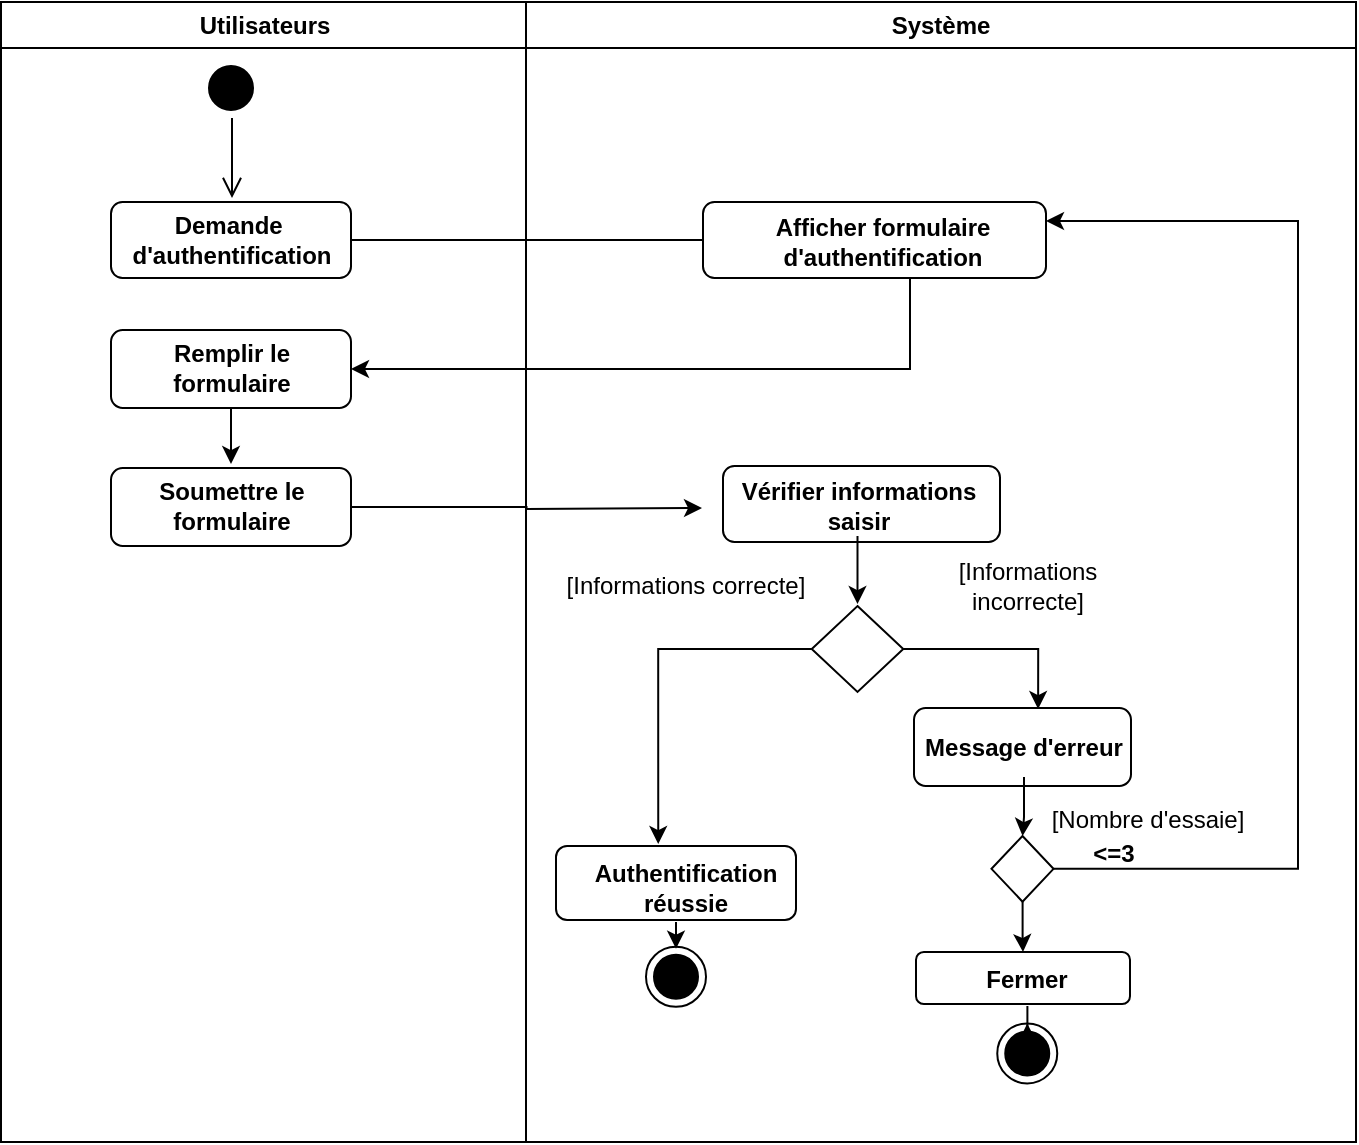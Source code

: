 <mxfile version="26.2.14">
  <diagram name="Page-1" id="e7e014a7-5840-1c2e-5031-d8a46d1fe8dd">
    <mxGraphModel dx="866" dy="519" grid="0" gridSize="10" guides="1" tooltips="1" connect="1" arrows="1" fold="1" page="1" pageScale="1" pageWidth="1169" pageHeight="826" background="none" math="0" shadow="0">
      <root>
        <mxCell id="0" />
        <mxCell id="1" parent="0" />
        <mxCell id="4liQRK5ihqxxpQc1KS3g-41" value="Utilisateurs" style="swimlane;whiteSpace=wrap;movable=1;resizable=1;rotatable=1;deletable=1;editable=1;locked=0;connectable=1;" parent="1" vertex="1">
          <mxGeometry x="164.5" y="128" width="262.5" height="570" as="geometry" />
        </mxCell>
        <mxCell id="4liQRK5ihqxxpQc1KS3g-42" value="" style="ellipse;shape=startState;fillColor=#000000;strokeColor=#000000;" parent="4liQRK5ihqxxpQc1KS3g-41" vertex="1">
          <mxGeometry x="100" y="28" width="30" height="30" as="geometry" />
        </mxCell>
        <mxCell id="4liQRK5ihqxxpQc1KS3g-43" value="" style="edgeStyle=elbowEdgeStyle;elbow=horizontal;verticalAlign=bottom;endArrow=open;endSize=8;strokeColor=#000000;endFill=1;rounded=0" parent="4liQRK5ihqxxpQc1KS3g-41" source="4liQRK5ihqxxpQc1KS3g-42" edge="1">
          <mxGeometry x="100" y="40" as="geometry">
            <mxPoint x="115.5" y="98" as="targetPoint" />
          </mxGeometry>
        </mxCell>
        <mxCell id="4liQRK5ihqxxpQc1KS3g-44" style="edgeStyle=orthogonalEdgeStyle;rounded=0;orthogonalLoop=1;jettySize=auto;html=1;" parent="4liQRK5ihqxxpQc1KS3g-41" source="4liQRK5ihqxxpQc1KS3g-45" edge="1">
          <mxGeometry relative="1" as="geometry">
            <mxPoint x="364.417" y="119" as="targetPoint" />
          </mxGeometry>
        </mxCell>
        <mxCell id="4liQRK5ihqxxpQc1KS3g-45" value="" style="rounded=1;whiteSpace=wrap;html=1;" parent="4liQRK5ihqxxpQc1KS3g-41" vertex="1">
          <mxGeometry x="55" y="100" width="120" height="38" as="geometry" />
        </mxCell>
        <mxCell id="4liQRK5ihqxxpQc1KS3g-46" value="&lt;b&gt;Demande&amp;nbsp; d&#39;authentification&lt;/b&gt;" style="text;html=1;align=center;verticalAlign=middle;whiteSpace=wrap;rounded=0;" parent="4liQRK5ihqxxpQc1KS3g-41" vertex="1">
          <mxGeometry x="85" y="104" width="60" height="30" as="geometry" />
        </mxCell>
        <mxCell id="4liQRK5ihqxxpQc1KS3g-47" style="edgeStyle=orthogonalEdgeStyle;rounded=0;orthogonalLoop=1;jettySize=auto;html=1;" parent="4liQRK5ihqxxpQc1KS3g-41" source="4liQRK5ihqxxpQc1KS3g-48" edge="1">
          <mxGeometry relative="1" as="geometry">
            <mxPoint x="115" y="231.005" as="targetPoint" />
          </mxGeometry>
        </mxCell>
        <mxCell id="4liQRK5ihqxxpQc1KS3g-48" value="" style="rounded=1;whiteSpace=wrap;html=1;" parent="4liQRK5ihqxxpQc1KS3g-41" vertex="1">
          <mxGeometry x="55" y="164" width="120" height="39" as="geometry" />
        </mxCell>
        <mxCell id="4liQRK5ihqxxpQc1KS3g-49" value="&lt;b&gt;Remplir le formulaire&lt;/b&gt;" style="text;html=1;align=center;verticalAlign=middle;whiteSpace=wrap;rounded=0;" parent="4liQRK5ihqxxpQc1KS3g-41" vertex="1">
          <mxGeometry x="76" y="168" width="78" height="30" as="geometry" />
        </mxCell>
        <mxCell id="4liQRK5ihqxxpQc1KS3g-50" style="edgeStyle=orthogonalEdgeStyle;rounded=0;orthogonalLoop=1;jettySize=auto;html=1;" parent="4liQRK5ihqxxpQc1KS3g-41" source="4liQRK5ihqxxpQc1KS3g-51" edge="1">
          <mxGeometry relative="1" as="geometry">
            <mxPoint x="350.5" y="253" as="targetPoint" />
          </mxGeometry>
        </mxCell>
        <mxCell id="4liQRK5ihqxxpQc1KS3g-51" value="" style="rounded=1;whiteSpace=wrap;html=1;" parent="4liQRK5ihqxxpQc1KS3g-41" vertex="1">
          <mxGeometry x="55" y="233" width="120" height="39" as="geometry" />
        </mxCell>
        <mxCell id="4liQRK5ihqxxpQc1KS3g-52" value="&lt;b&gt;Soumettre le formulaire&lt;/b&gt;" style="text;html=1;align=center;verticalAlign=middle;whiteSpace=wrap;rounded=0;" parent="4liQRK5ihqxxpQc1KS3g-41" vertex="1">
          <mxGeometry x="76" y="237" width="78" height="30" as="geometry" />
        </mxCell>
        <mxCell id="4liQRK5ihqxxpQc1KS3g-53" value="Système" style="swimlane;whiteSpace=wrap;movable=1;resizable=1;rotatable=1;deletable=1;editable=1;locked=0;connectable=1;" parent="1" vertex="1">
          <mxGeometry x="427" y="128" width="415" height="570" as="geometry" />
        </mxCell>
        <mxCell id="4liQRK5ihqxxpQc1KS3g-54" value="" style="rounded=1;whiteSpace=wrap;html=1;" parent="4liQRK5ihqxxpQc1KS3g-53" vertex="1">
          <mxGeometry x="88.5" y="100" width="171.5" height="38" as="geometry" />
        </mxCell>
        <mxCell id="4liQRK5ihqxxpQc1KS3g-55" value="&lt;b&gt;Afficher formulaire d&#39;authentification&lt;/b&gt;" style="text;html=1;align=center;verticalAlign=middle;whiteSpace=wrap;rounded=0;" parent="4liQRK5ihqxxpQc1KS3g-53" vertex="1">
          <mxGeometry x="115.5" y="105" width="124.5" height="30" as="geometry" />
        </mxCell>
        <mxCell id="4liQRK5ihqxxpQc1KS3g-56" value="" style="rounded=1;whiteSpace=wrap;html=1;" parent="4liQRK5ihqxxpQc1KS3g-53" vertex="1">
          <mxGeometry x="98.5" y="232" width="138.5" height="38" as="geometry" />
        </mxCell>
        <mxCell id="4liQRK5ihqxxpQc1KS3g-57" style="edgeStyle=orthogonalEdgeStyle;rounded=0;orthogonalLoop=1;jettySize=auto;html=1;" parent="4liQRK5ihqxxpQc1KS3g-53" source="4liQRK5ihqxxpQc1KS3g-58" edge="1">
          <mxGeometry relative="1" as="geometry">
            <mxPoint x="165.75" y="301.005" as="targetPoint" />
          </mxGeometry>
        </mxCell>
        <mxCell id="4liQRK5ihqxxpQc1KS3g-58" value="&lt;b&gt;Vérifier informations saisir&lt;/b&gt;" style="text;html=1;align=center;verticalAlign=middle;whiteSpace=wrap;rounded=0;" parent="4liQRK5ihqxxpQc1KS3g-53" vertex="1">
          <mxGeometry x="103.5" y="237" width="124.5" height="30" as="geometry" />
        </mxCell>
        <mxCell id="4liQRK5ihqxxpQc1KS3g-59" style="edgeStyle=orthogonalEdgeStyle;rounded=0;orthogonalLoop=1;jettySize=auto;html=1;entryX=0.426;entryY=-0.027;entryDx=0;entryDy=0;entryPerimeter=0;" parent="4liQRK5ihqxxpQc1KS3g-53" source="4liQRK5ihqxxpQc1KS3g-60" target="4liQRK5ihqxxpQc1KS3g-67" edge="1">
          <mxGeometry relative="1" as="geometry">
            <mxPoint x="71.083" y="352.672" as="targetPoint" />
          </mxGeometry>
        </mxCell>
        <mxCell id="4liQRK5ihqxxpQc1KS3g-60" value="" style="rhombus;whiteSpace=wrap;html=1;" parent="4liQRK5ihqxxpQc1KS3g-53" vertex="1">
          <mxGeometry x="142.88" y="302" width="45.75" height="43" as="geometry" />
        </mxCell>
        <mxCell id="4liQRK5ihqxxpQc1KS3g-61" value="" style="rounded=1;whiteSpace=wrap;html=1;" parent="4liQRK5ihqxxpQc1KS3g-53" vertex="1">
          <mxGeometry x="194" y="353" width="108.5" height="39" as="geometry" />
        </mxCell>
        <mxCell id="4liQRK5ihqxxpQc1KS3g-62" style="edgeStyle=orthogonalEdgeStyle;rounded=0;orthogonalLoop=1;jettySize=auto;html=1;entryX=0.572;entryY=0.013;entryDx=0;entryDy=0;entryPerimeter=0;" parent="4liQRK5ihqxxpQc1KS3g-53" source="4liQRK5ihqxxpQc1KS3g-60" target="4liQRK5ihqxxpQc1KS3g-61" edge="1">
          <mxGeometry relative="1" as="geometry" />
        </mxCell>
        <mxCell id="4liQRK5ihqxxpQc1KS3g-64" value="&lt;b&gt;Message d&#39;erreur&lt;/b&gt;" style="text;html=1;align=center;verticalAlign=middle;whiteSpace=wrap;rounded=0;" parent="4liQRK5ihqxxpQc1KS3g-53" vertex="1">
          <mxGeometry x="194" y="357.5" width="110" height="30" as="geometry" />
        </mxCell>
        <mxCell id="4liQRK5ihqxxpQc1KS3g-65" value="[Informations correcte]" style="text;html=1;align=center;verticalAlign=middle;whiteSpace=wrap;rounded=0;" parent="4liQRK5ihqxxpQc1KS3g-53" vertex="1">
          <mxGeometry x="18" y="277" width="124" height="30" as="geometry" />
        </mxCell>
        <mxCell id="4liQRK5ihqxxpQc1KS3g-66" value="[Informations incorrecte]" style="text;html=1;align=center;verticalAlign=middle;whiteSpace=wrap;rounded=0;" parent="4liQRK5ihqxxpQc1KS3g-53" vertex="1">
          <mxGeometry x="188.63" y="277" width="124" height="30" as="geometry" />
        </mxCell>
        <mxCell id="4liQRK5ihqxxpQc1KS3g-67" value="" style="rounded=1;whiteSpace=wrap;html=1;" parent="4liQRK5ihqxxpQc1KS3g-53" vertex="1">
          <mxGeometry x="15" y="422" width="120" height="37" as="geometry" />
        </mxCell>
        <mxCell id="4liQRK5ihqxxpQc1KS3g-68" value="&lt;b&gt;Authentification réussie&lt;/b&gt;" style="text;html=1;align=center;verticalAlign=middle;whiteSpace=wrap;rounded=0;" parent="4liQRK5ihqxxpQc1KS3g-53" vertex="1">
          <mxGeometry x="25" y="428" width="110" height="30" as="geometry" />
        </mxCell>
        <mxCell id="4liQRK5ihqxxpQc1KS3g-92" style="edgeStyle=orthogonalEdgeStyle;rounded=0;orthogonalLoop=1;jettySize=auto;html=1;entryX=1;entryY=0.25;entryDx=0;entryDy=0;" parent="4liQRK5ihqxxpQc1KS3g-53" source="4liQRK5ihqxxpQc1KS3g-89" target="4liQRK5ihqxxpQc1KS3g-54" edge="1">
          <mxGeometry relative="1" as="geometry">
            <mxPoint x="393.583" y="126.005" as="targetPoint" />
            <Array as="points">
              <mxPoint x="386" y="433" />
              <mxPoint x="386" y="110" />
            </Array>
          </mxGeometry>
        </mxCell>
        <mxCell id="03Wxk-28NmmI8Lsps3LM-5" style="edgeStyle=orthogonalEdgeStyle;rounded=0;orthogonalLoop=1;jettySize=auto;html=1;entryX=0.5;entryY=0;entryDx=0;entryDy=0;" edge="1" parent="4liQRK5ihqxxpQc1KS3g-53" source="4liQRK5ihqxxpQc1KS3g-89" target="03Wxk-28NmmI8Lsps3LM-2">
          <mxGeometry relative="1" as="geometry" />
        </mxCell>
        <mxCell id="4liQRK5ihqxxpQc1KS3g-89" value="" style="rhombus;whiteSpace=wrap;html=1;" parent="4liQRK5ihqxxpQc1KS3g-53" vertex="1">
          <mxGeometry x="232.75" y="417" width="31" height="32.84" as="geometry" />
        </mxCell>
        <mxCell id="4liQRK5ihqxxpQc1KS3g-88" style="edgeStyle=orthogonalEdgeStyle;rounded=0;orthogonalLoop=1;jettySize=auto;html=1;" parent="4liQRK5ihqxxpQc1KS3g-53" source="4liQRK5ihqxxpQc1KS3g-64" target="4liQRK5ihqxxpQc1KS3g-89" edge="1">
          <mxGeometry relative="1" as="geometry">
            <mxPoint x="249" y="411.839" as="targetPoint" />
          </mxGeometry>
        </mxCell>
        <mxCell id="4liQRK5ihqxxpQc1KS3g-91" value="[Nombre d&#39;essaie]" style="text;html=1;align=center;verticalAlign=middle;whiteSpace=wrap;rounded=0;" parent="4liQRK5ihqxxpQc1KS3g-53" vertex="1">
          <mxGeometry x="249" y="395" width="124" height="27" as="geometry" />
        </mxCell>
        <mxCell id="4liQRK5ihqxxpQc1KS3g-93" value="&lt;b&gt;&amp;lt;=3&lt;/b&gt;" style="text;html=1;align=center;verticalAlign=middle;whiteSpace=wrap;rounded=0;" parent="4liQRK5ihqxxpQc1KS3g-53" vertex="1">
          <mxGeometry x="281" y="417" width="26" height="17" as="geometry" />
        </mxCell>
        <mxCell id="03Wxk-28NmmI8Lsps3LM-2" value="" style="rounded=1;whiteSpace=wrap;html=1;" vertex="1" parent="4liQRK5ihqxxpQc1KS3g-53">
          <mxGeometry x="195" y="475" width="107" height="26" as="geometry" />
        </mxCell>
        <mxCell id="03Wxk-28NmmI8Lsps3LM-3" value="&lt;b&gt;Fermer&lt;/b&gt;" style="text;html=1;align=center;verticalAlign=middle;whiteSpace=wrap;rounded=0;" vertex="1" parent="4liQRK5ihqxxpQc1KS3g-53">
          <mxGeometry x="202.25" y="475" width="96.75" height="27" as="geometry" />
        </mxCell>
        <mxCell id="4liQRK5ihqxxpQc1KS3g-69" style="edgeStyle=orthogonalEdgeStyle;rounded=0;orthogonalLoop=1;jettySize=auto;html=1;entryX=1;entryY=0.5;entryDx=0;entryDy=0;" parent="1" source="4liQRK5ihqxxpQc1KS3g-54" target="4liQRK5ihqxxpQc1KS3g-48" edge="1">
          <mxGeometry relative="1" as="geometry">
            <Array as="points">
              <mxPoint x="619" y="311" />
            </Array>
          </mxGeometry>
        </mxCell>
        <mxCell id="03Wxk-28NmmI8Lsps3LM-8" value="" style="ellipse;html=1;shape=endState;fillColor=#000000;strokeColor=#000000;" vertex="1" parent="1">
          <mxGeometry x="662.625" y="638.693" width="30" height="30" as="geometry" />
        </mxCell>
        <mxCell id="03Wxk-28NmmI8Lsps3LM-7" style="edgeStyle=orthogonalEdgeStyle;rounded=0;orthogonalLoop=1;jettySize=auto;html=1;" edge="1" parent="1" source="03Wxk-28NmmI8Lsps3LM-3" target="03Wxk-28NmmI8Lsps3LM-8">
          <mxGeometry relative="1" as="geometry">
            <mxPoint x="677.625" y="650.693" as="targetPoint" />
          </mxGeometry>
        </mxCell>
        <mxCell id="03Wxk-28NmmI8Lsps3LM-13" value="" style="ellipse;html=1;shape=endState;fillColor=#000000;strokeColor=#000000;" vertex="1" parent="1">
          <mxGeometry x="487" y="600.365" width="30" height="30" as="geometry" />
        </mxCell>
        <mxCell id="03Wxk-28NmmI8Lsps3LM-12" style="edgeStyle=orthogonalEdgeStyle;rounded=0;orthogonalLoop=1;jettySize=auto;html=1;" edge="1" parent="1">
          <mxGeometry relative="1" as="geometry">
            <mxPoint x="502" y="601.365" as="targetPoint" />
            <mxPoint x="502" y="588" as="sourcePoint" />
          </mxGeometry>
        </mxCell>
      </root>
    </mxGraphModel>
  </diagram>
</mxfile>

